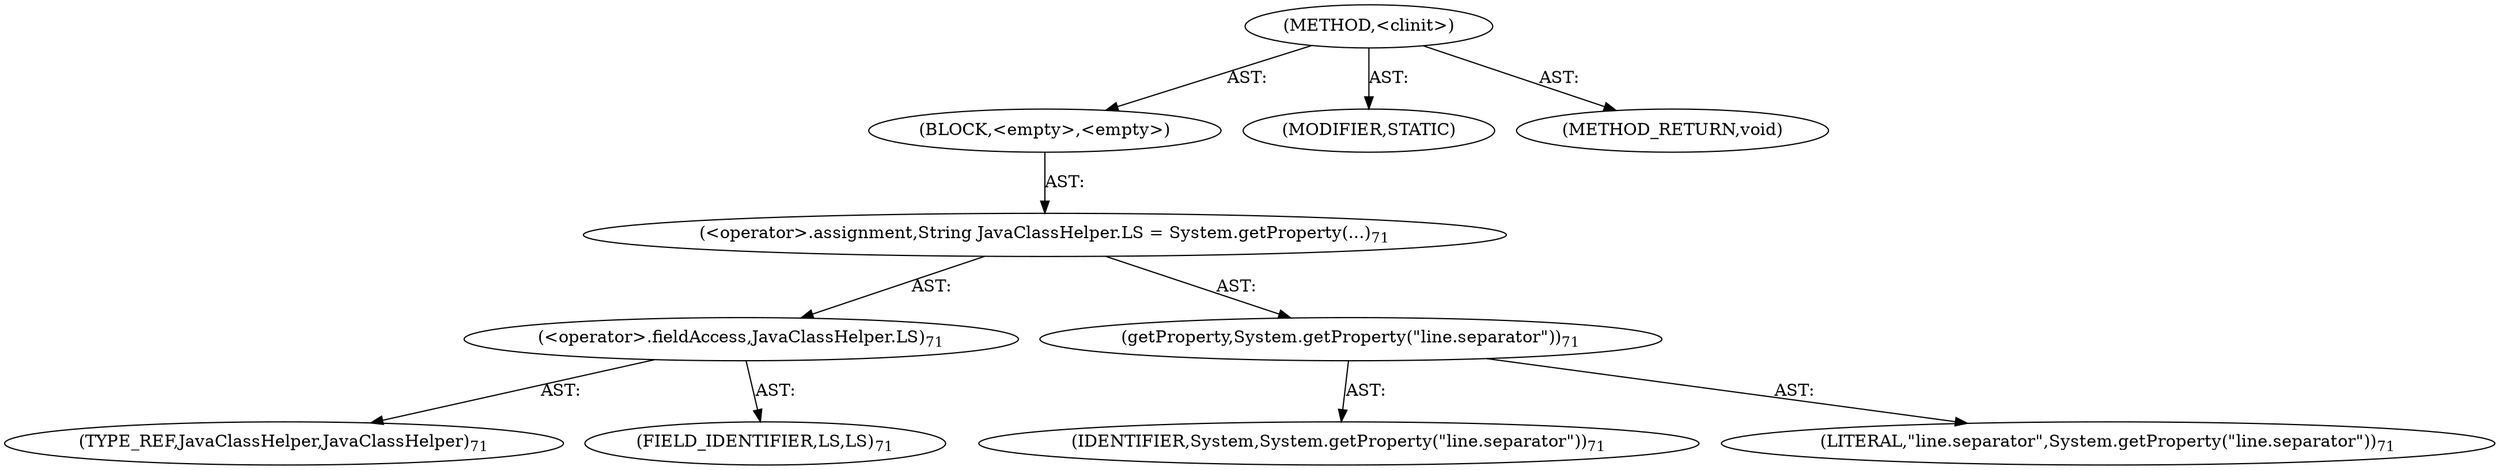 digraph "&lt;clinit&gt;" {  
"111669149698" [label = <(METHOD,&lt;clinit&gt;)> ]
"25769803782" [label = <(BLOCK,&lt;empty&gt;,&lt;empty&gt;)> ]
"30064771110" [label = <(&lt;operator&gt;.assignment,String JavaClassHelper.LS = System.getProperty(...)<SUB>71</SUB>> ]
"30064771111" [label = <(&lt;operator&gt;.fieldAccess,JavaClassHelper.LS)<SUB>71</SUB>> ]
"180388626433" [label = <(TYPE_REF,JavaClassHelper,JavaClassHelper)<SUB>71</SUB>> ]
"55834574850" [label = <(FIELD_IDENTIFIER,LS,LS)<SUB>71</SUB>> ]
"30064771112" [label = <(getProperty,System.getProperty(&quot;line.separator&quot;))<SUB>71</SUB>> ]
"68719476773" [label = <(IDENTIFIER,System,System.getProperty(&quot;line.separator&quot;))<SUB>71</SUB>> ]
"90194313225" [label = <(LITERAL,&quot;line.separator&quot;,System.getProperty(&quot;line.separator&quot;))<SUB>71</SUB>> ]
"133143986182" [label = <(MODIFIER,STATIC)> ]
"128849018882" [label = <(METHOD_RETURN,void)> ]
  "111669149698" -> "25769803782"  [ label = "AST: "] 
  "111669149698" -> "133143986182"  [ label = "AST: "] 
  "111669149698" -> "128849018882"  [ label = "AST: "] 
  "25769803782" -> "30064771110"  [ label = "AST: "] 
  "30064771110" -> "30064771111"  [ label = "AST: "] 
  "30064771110" -> "30064771112"  [ label = "AST: "] 
  "30064771111" -> "180388626433"  [ label = "AST: "] 
  "30064771111" -> "55834574850"  [ label = "AST: "] 
  "30064771112" -> "68719476773"  [ label = "AST: "] 
  "30064771112" -> "90194313225"  [ label = "AST: "] 
}
